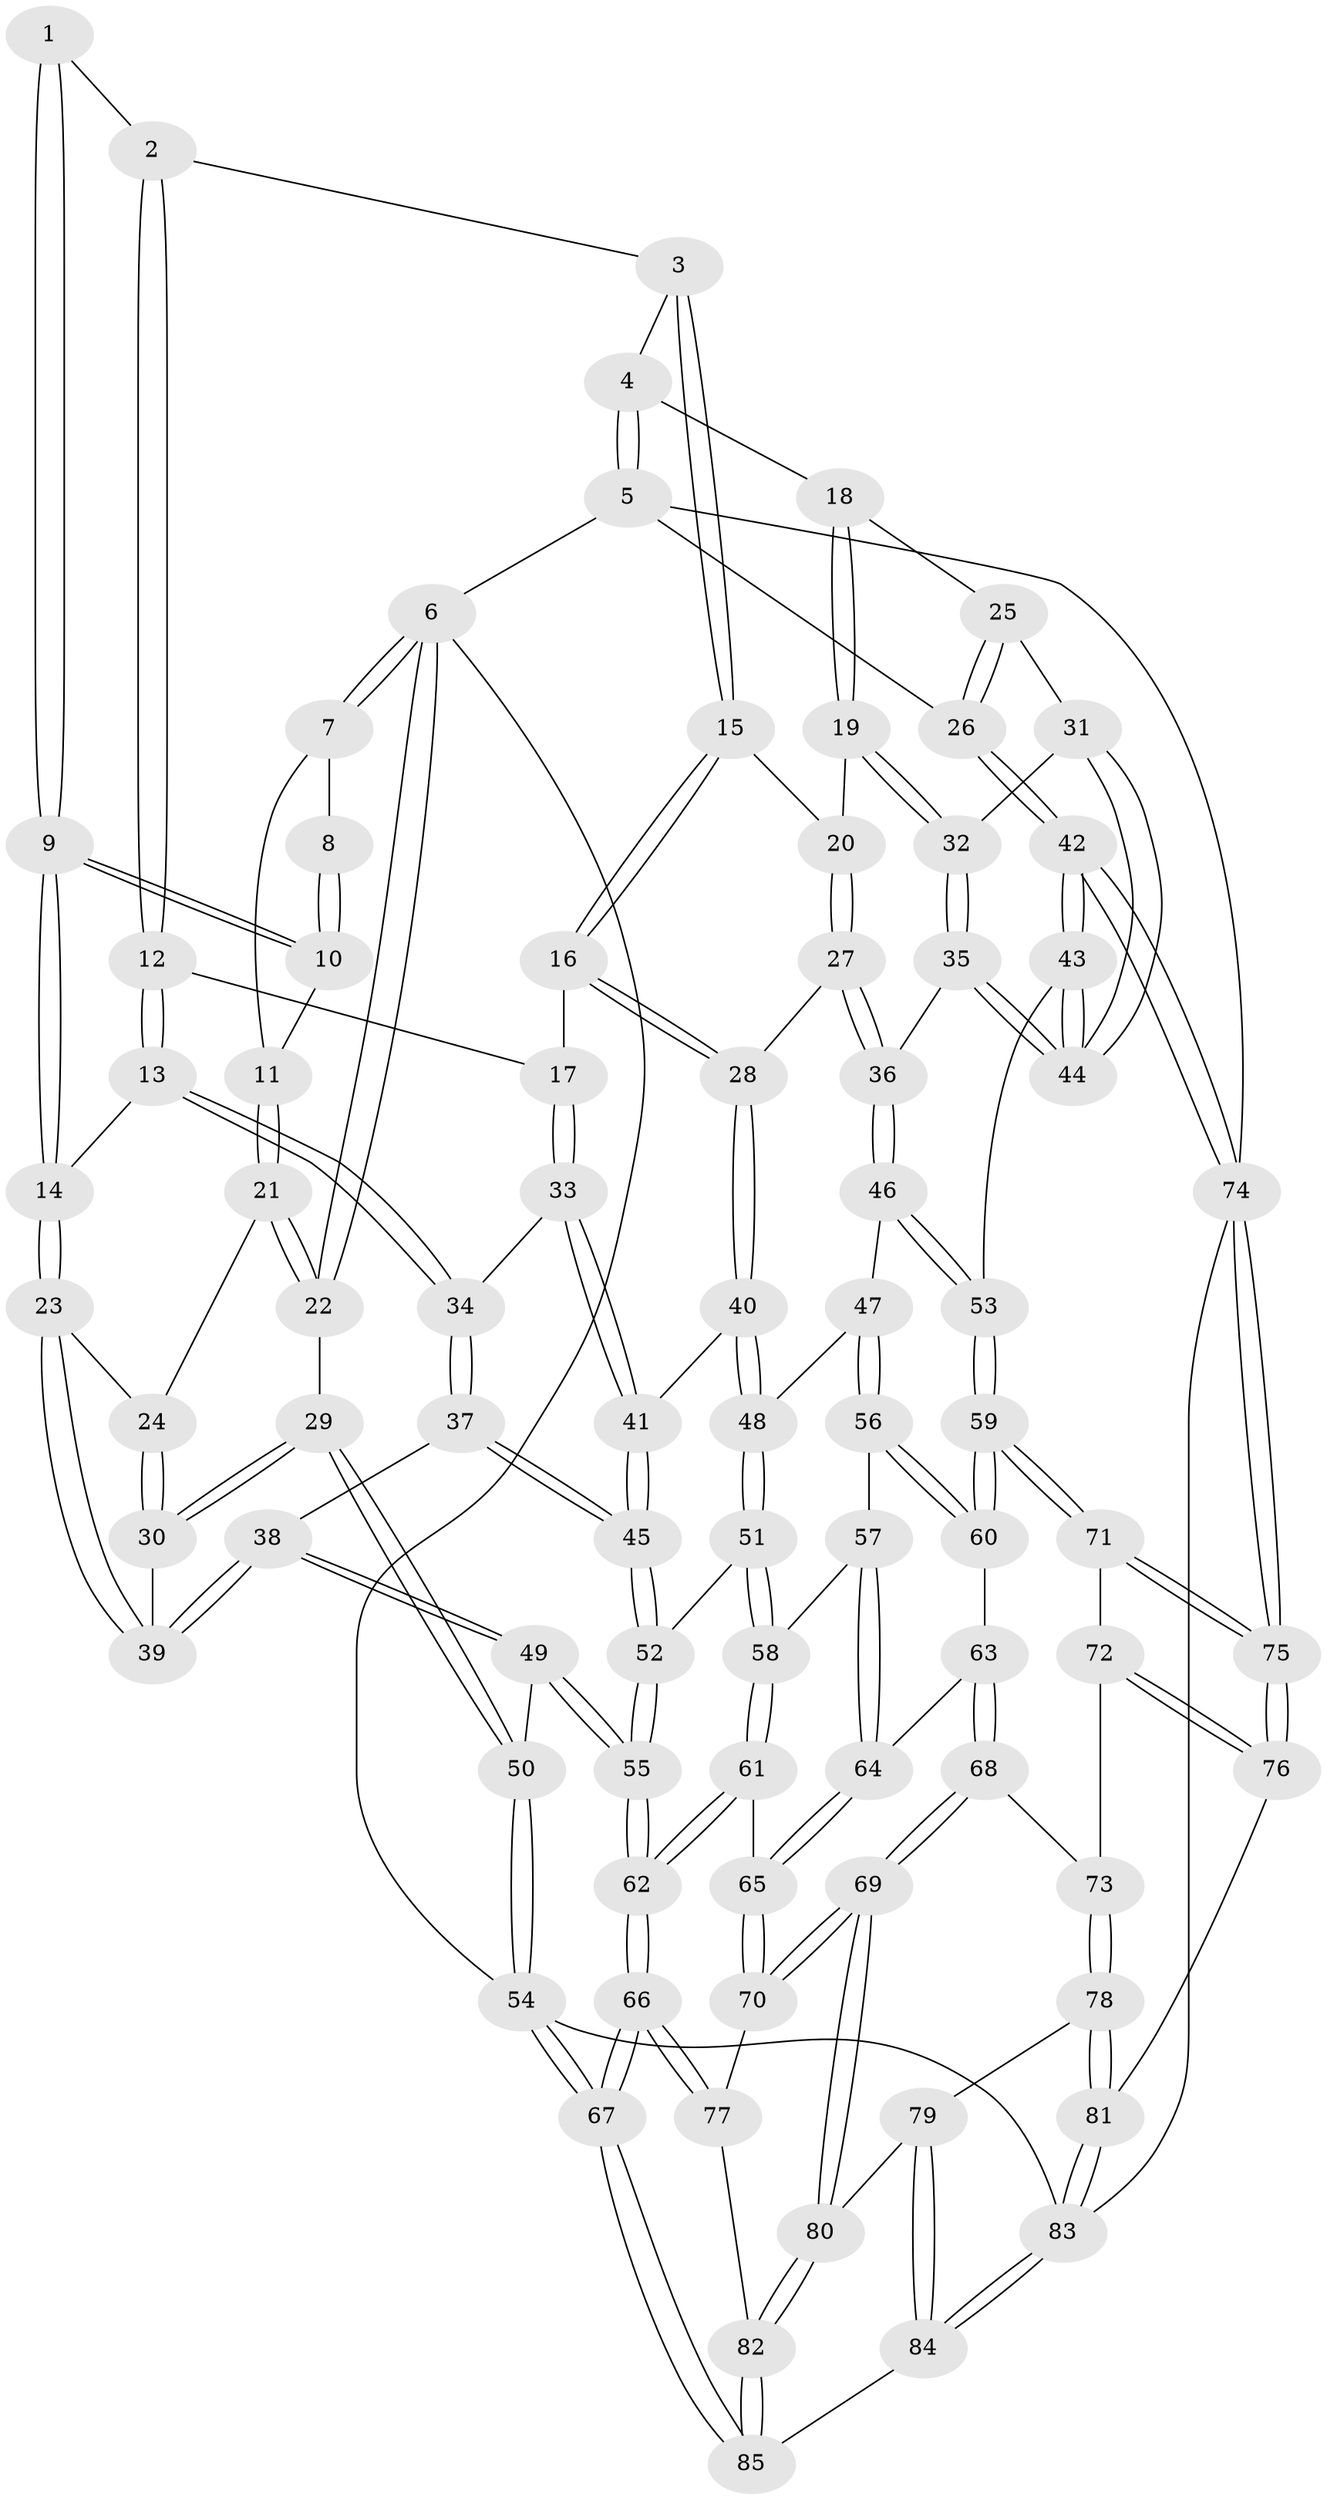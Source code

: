 // Generated by graph-tools (version 1.1) at 2025/11/02/27/25 16:11:56]
// undirected, 85 vertices, 209 edges
graph export_dot {
graph [start="1"]
  node [color=gray90,style=filled];
  1 [pos="+0.3467859222204914+0"];
  2 [pos="+0.3963779828584935+0"];
  3 [pos="+0.6153072300561669+0"];
  4 [pos="+0.7612763177945931+0"];
  5 [pos="+1+0"];
  6 [pos="+0+0"];
  7 [pos="+0.09314748550609837+0"];
  8 [pos="+0.15574371394597036+0"];
  9 [pos="+0.2834629920539814+0.1268600397483858"];
  10 [pos="+0.23790585055869357+0.0913516490466593"];
  11 [pos="+0.13206099085383508+0.03674423630744964"];
  12 [pos="+0.41342357042329575+0.021289910184716564"];
  13 [pos="+0.2983202825641342+0.14568803667793603"];
  14 [pos="+0.2863621626279879+0.13639066825833512"];
  15 [pos="+0.5943444529132745+0"];
  16 [pos="+0.4869637699579044+0.15261313441488392"];
  17 [pos="+0.46321403458624555+0.14433571098005554"];
  18 [pos="+0.8220138389749937+0.03234228686174648"];
  19 [pos="+0.7843825123997831+0.13611158091816342"];
  20 [pos="+0.64703730829149+0.1169796201045722"];
  21 [pos="+0.09734797311863878+0.1252686660822145"];
  22 [pos="+0+0"];
  23 [pos="+0.1437102212335057+0.18484524727572393"];
  24 [pos="+0.0973343032704144+0.12617223487078466"];
  25 [pos="+1+0.11717351508888033"];
  26 [pos="+1+0.13405628568252737"];
  27 [pos="+0.5813903963865515+0.20559788531408016"];
  28 [pos="+0.5313102364598241+0.21465198825021098"];
  29 [pos="+0+0.20357203588356884"];
  30 [pos="+0+0.18636507890574655"];
  31 [pos="+0.8850069791702265+0.2042712455372698"];
  32 [pos="+0.791088093264138+0.18757914905673098"];
  33 [pos="+0.31923859097431284+0.16854912718467718"];
  34 [pos="+0.31792101421337615+0.1681832340255251"];
  35 [pos="+0.7501233454234977+0.27876960965695724"];
  36 [pos="+0.7456503449453609+0.281945589900334"];
  37 [pos="+0.23714520406346587+0.33207613196412095"];
  38 [pos="+0.14308350207184237+0.3443066360632161"];
  39 [pos="+0.13200203804153104+0.28351634827208944"];
  40 [pos="+0.5222344551730385+0.24170147524571048"];
  41 [pos="+0.40995669805373697+0.3160958163679182"];
  42 [pos="+1+0.4540841254842747"];
  43 [pos="+1+0.45294759391717027"];
  44 [pos="+1+0.41014466724443865"];
  45 [pos="+0.3725009798508021+0.3993717198901922"];
  46 [pos="+0.6999197868511118+0.3939128761218179"];
  47 [pos="+0.6642946059848038+0.4207318353013425"];
  48 [pos="+0.5864029071040847+0.40432272978448314"];
  49 [pos="+0.08176922596209896+0.4206261303743168"];
  50 [pos="+0+0.4306750083760171"];
  51 [pos="+0.4740687859533015+0.4606242906129426"];
  52 [pos="+0.37502872576628166+0.40601997621115954"];
  53 [pos="+0.9446474405097903+0.5116272420444867"];
  54 [pos="+0+1"];
  55 [pos="+0.22402848871790942+0.6277934079459521"];
  56 [pos="+0.6714023406835881+0.5091243587418923"];
  57 [pos="+0.5145182457803446+0.5774162406200187"];
  58 [pos="+0.4858100836410781+0.5686773979263058"];
  59 [pos="+0.8223661217952439+0.6187572396092383"];
  60 [pos="+0.7070706454467174+0.5848095589142485"];
  61 [pos="+0.4556532975651543+0.6013591135792425"];
  62 [pos="+0.2288458370696198+0.6605555637763285"];
  63 [pos="+0.6365533388513911+0.6539894188740807"];
  64 [pos="+0.5979137452713703+0.6487624840837022"];
  65 [pos="+0.49944127676452277+0.744440107828606"];
  66 [pos="+0.15407848692492238+0.9328089631586544"];
  67 [pos="+0.05618748194492282+1"];
  68 [pos="+0.6531361435784636+0.7336501267466524"];
  69 [pos="+0.6216955292157039+0.8008007320709684"];
  70 [pos="+0.49843721790858114+0.7504308516066077"];
  71 [pos="+0.8238886482120819+0.7126009992830724"];
  72 [pos="+0.8222095964627023+0.7173172099388214"];
  73 [pos="+0.8015863473591469+0.7365010003195994"];
  74 [pos="+1+0.7789927671961462"];
  75 [pos="+1+0.7797761545218151"];
  76 [pos="+0.9292444163066642+0.8605856942274714"];
  77 [pos="+0.4929944175344543+0.754554695900472"];
  78 [pos="+0.7607661903704488+0.8417146081774838"];
  79 [pos="+0.7281884624280479+0.8514400830420452"];
  80 [pos="+0.6362951236571225+0.8486765571114161"];
  81 [pos="+0.8581239787576718+0.932500505943119"];
  82 [pos="+0.5697753756457609+0.9730778048887574"];
  83 [pos="+0.8201480541282916+1"];
  84 [pos="+0.7360064504676033+1"];
  85 [pos="+0.520876181518638+1"];
  1 -- 2;
  1 -- 9;
  1 -- 9;
  2 -- 3;
  2 -- 12;
  2 -- 12;
  3 -- 4;
  3 -- 15;
  3 -- 15;
  4 -- 5;
  4 -- 5;
  4 -- 18;
  5 -- 6;
  5 -- 26;
  5 -- 74;
  6 -- 7;
  6 -- 7;
  6 -- 22;
  6 -- 22;
  6 -- 54;
  7 -- 8;
  7 -- 11;
  8 -- 10;
  8 -- 10;
  9 -- 10;
  9 -- 10;
  9 -- 14;
  9 -- 14;
  10 -- 11;
  11 -- 21;
  11 -- 21;
  12 -- 13;
  12 -- 13;
  12 -- 17;
  13 -- 14;
  13 -- 34;
  13 -- 34;
  14 -- 23;
  14 -- 23;
  15 -- 16;
  15 -- 16;
  15 -- 20;
  16 -- 17;
  16 -- 28;
  16 -- 28;
  17 -- 33;
  17 -- 33;
  18 -- 19;
  18 -- 19;
  18 -- 25;
  19 -- 20;
  19 -- 32;
  19 -- 32;
  20 -- 27;
  20 -- 27;
  21 -- 22;
  21 -- 22;
  21 -- 24;
  22 -- 29;
  23 -- 24;
  23 -- 39;
  23 -- 39;
  24 -- 30;
  24 -- 30;
  25 -- 26;
  25 -- 26;
  25 -- 31;
  26 -- 42;
  26 -- 42;
  27 -- 28;
  27 -- 36;
  27 -- 36;
  28 -- 40;
  28 -- 40;
  29 -- 30;
  29 -- 30;
  29 -- 50;
  29 -- 50;
  30 -- 39;
  31 -- 32;
  31 -- 44;
  31 -- 44;
  32 -- 35;
  32 -- 35;
  33 -- 34;
  33 -- 41;
  33 -- 41;
  34 -- 37;
  34 -- 37;
  35 -- 36;
  35 -- 44;
  35 -- 44;
  36 -- 46;
  36 -- 46;
  37 -- 38;
  37 -- 45;
  37 -- 45;
  38 -- 39;
  38 -- 39;
  38 -- 49;
  38 -- 49;
  40 -- 41;
  40 -- 48;
  40 -- 48;
  41 -- 45;
  41 -- 45;
  42 -- 43;
  42 -- 43;
  42 -- 74;
  42 -- 74;
  43 -- 44;
  43 -- 44;
  43 -- 53;
  45 -- 52;
  45 -- 52;
  46 -- 47;
  46 -- 53;
  46 -- 53;
  47 -- 48;
  47 -- 56;
  47 -- 56;
  48 -- 51;
  48 -- 51;
  49 -- 50;
  49 -- 55;
  49 -- 55;
  50 -- 54;
  50 -- 54;
  51 -- 52;
  51 -- 58;
  51 -- 58;
  52 -- 55;
  52 -- 55;
  53 -- 59;
  53 -- 59;
  54 -- 67;
  54 -- 67;
  54 -- 83;
  55 -- 62;
  55 -- 62;
  56 -- 57;
  56 -- 60;
  56 -- 60;
  57 -- 58;
  57 -- 64;
  57 -- 64;
  58 -- 61;
  58 -- 61;
  59 -- 60;
  59 -- 60;
  59 -- 71;
  59 -- 71;
  60 -- 63;
  61 -- 62;
  61 -- 62;
  61 -- 65;
  62 -- 66;
  62 -- 66;
  63 -- 64;
  63 -- 68;
  63 -- 68;
  64 -- 65;
  64 -- 65;
  65 -- 70;
  65 -- 70;
  66 -- 67;
  66 -- 67;
  66 -- 77;
  66 -- 77;
  67 -- 85;
  67 -- 85;
  68 -- 69;
  68 -- 69;
  68 -- 73;
  69 -- 70;
  69 -- 70;
  69 -- 80;
  69 -- 80;
  70 -- 77;
  71 -- 72;
  71 -- 75;
  71 -- 75;
  72 -- 73;
  72 -- 76;
  72 -- 76;
  73 -- 78;
  73 -- 78;
  74 -- 75;
  74 -- 75;
  74 -- 83;
  75 -- 76;
  75 -- 76;
  76 -- 81;
  77 -- 82;
  78 -- 79;
  78 -- 81;
  78 -- 81;
  79 -- 80;
  79 -- 84;
  79 -- 84;
  80 -- 82;
  80 -- 82;
  81 -- 83;
  81 -- 83;
  82 -- 85;
  82 -- 85;
  83 -- 84;
  83 -- 84;
  84 -- 85;
}

